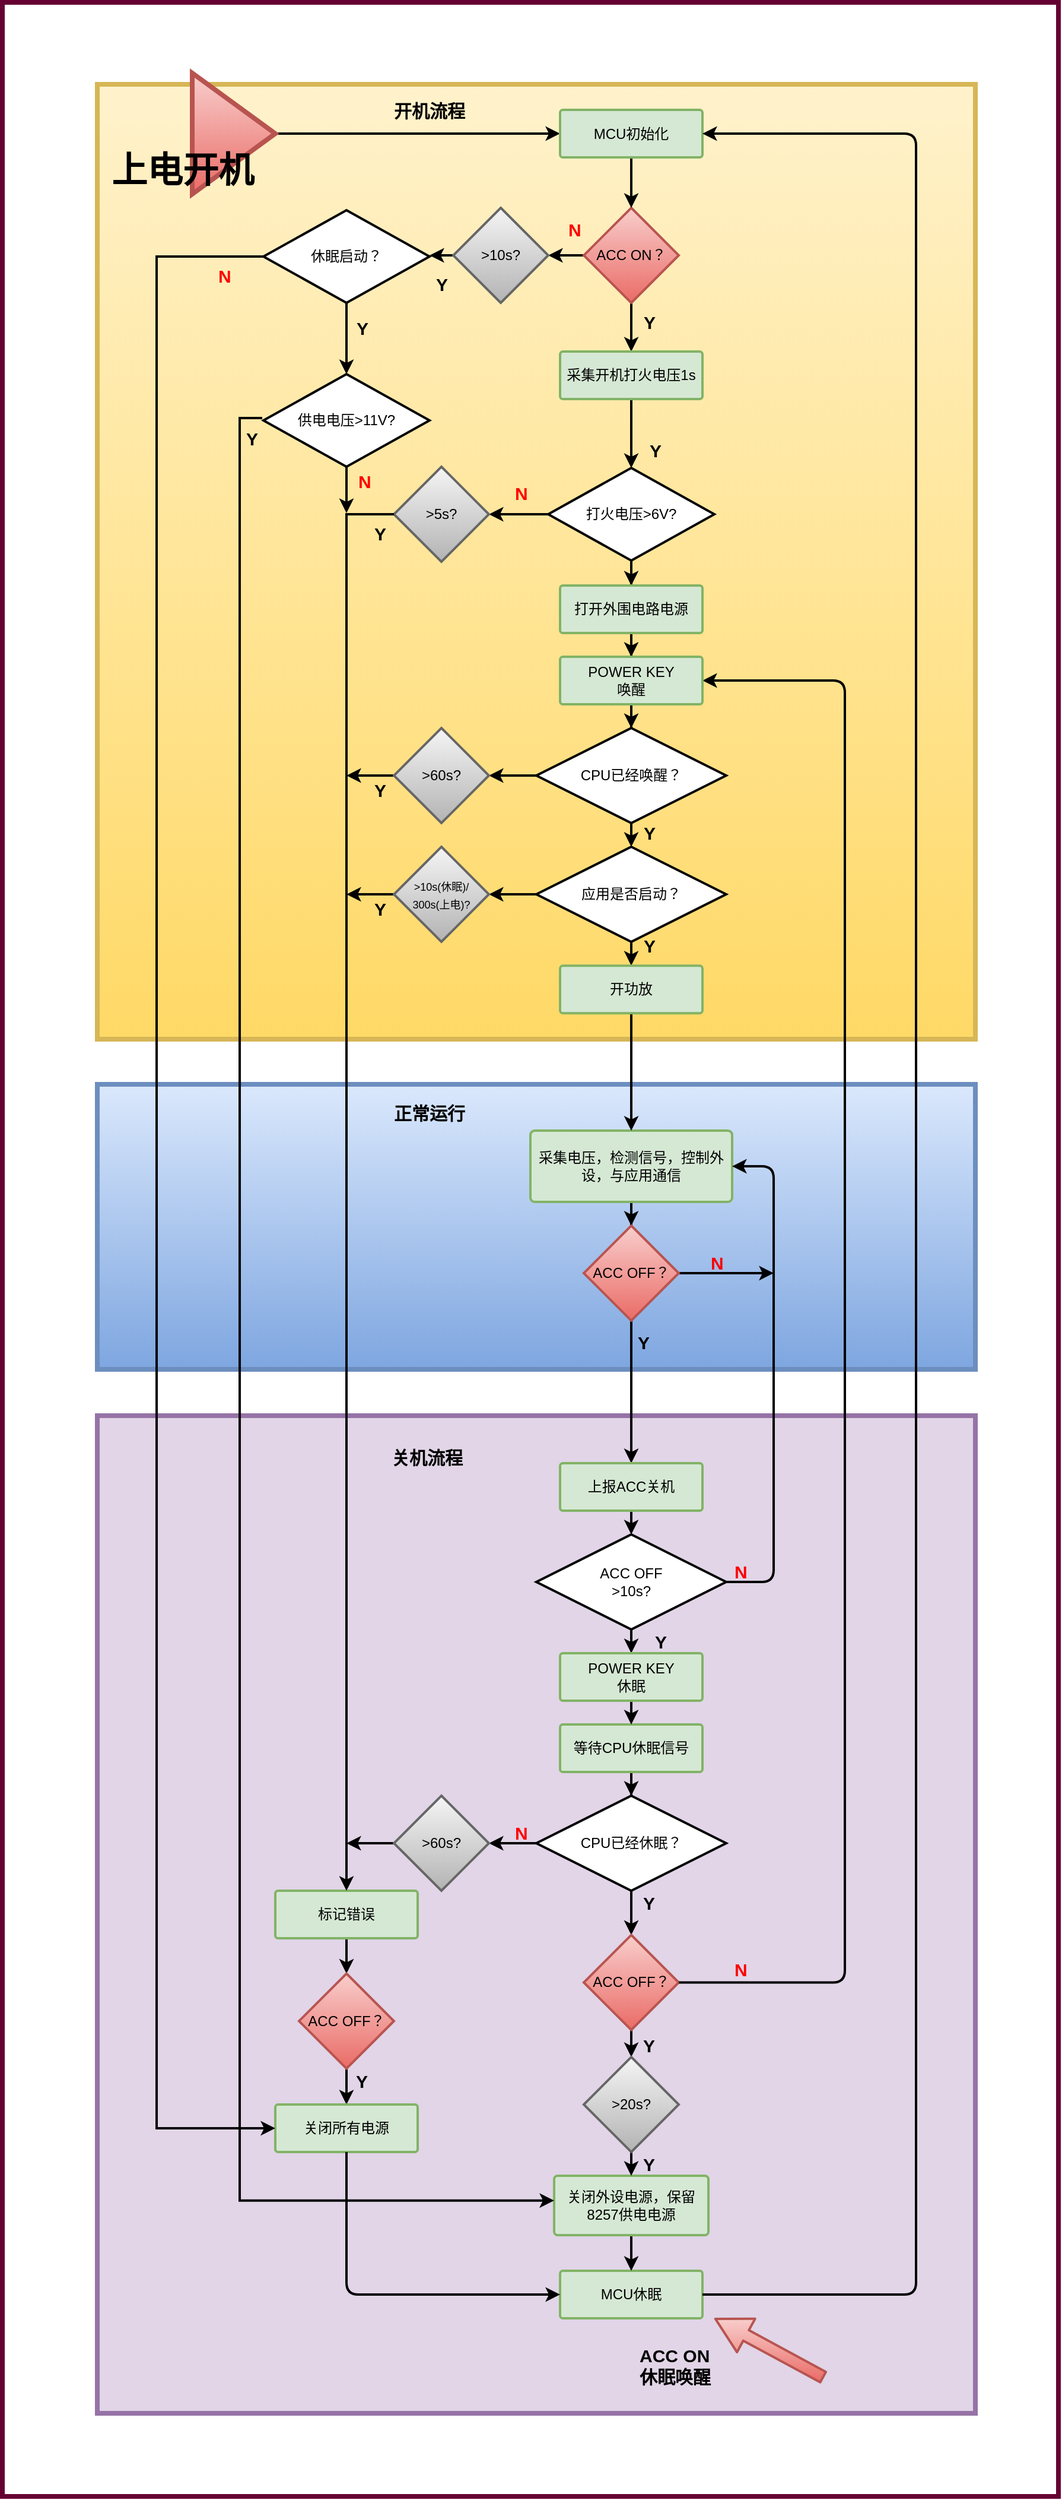<mxfile version="12.1.9" type="github" pages="1">
  <diagram id="5452c4d5-2808-4cfa-bf48-c7e95f99c216" name="第 1 页">
    <mxGraphModel dx="2370" dy="1243" grid="1" gridSize="10" guides="1" tooltips="1" connect="1" arrows="1" fold="1" page="1" pageScale="1" pageWidth="1654" pageHeight="2336" background="#ffffff" math="0" shadow="0">
      <root>
        <mxCell id="0"/>
        <mxCell id="1" parent="0"/>
        <mxCell id="168" value="" style="rounded=0;whiteSpace=wrap;html=1;labelBackgroundColor=none;strokeColor=#660033;strokeWidth=4;fillColor=none;gradientColor=none;fontFamily=Helvetica;fontSize=15;align=center;" parent="1" vertex="1">
          <mxGeometry x="360" y="170" width="890" height="2100" as="geometry"/>
        </mxCell>
        <mxCell id="124" value="" style="rounded=0;whiteSpace=wrap;html=1;labelBackgroundColor=none;strokeColor=#d6b656;strokeWidth=4;fillColor=#fff2cc;gradientColor=#ffd966;fontFamily=Helvetica;fontSize=15;align=center;" parent="1" vertex="1">
          <mxGeometry x="440" y="239" width="740" height="804" as="geometry"/>
        </mxCell>
        <mxCell id="126" value="" style="rounded=0;whiteSpace=wrap;html=1;labelBackgroundColor=none;strokeColor=#9673a6;strokeWidth=4;fillColor=#e1d5e7;fontFamily=Helvetica;fontSize=15;align=center;" parent="1" vertex="1">
          <mxGeometry x="440" y="1360" width="740" height="840" as="geometry"/>
        </mxCell>
        <mxCell id="125" value="" style="rounded=0;whiteSpace=wrap;html=1;labelBackgroundColor=none;strokeColor=#6c8ebf;strokeWidth=4;fillColor=#dae8fc;gradientColor=#7ea6e0;fontFamily=Helvetica;fontSize=15;align=center;" parent="1" vertex="1">
          <mxGeometry x="440" y="1081" width="740" height="240" as="geometry"/>
        </mxCell>
        <mxCell id="pvGRQGjDQXarwlFAsB4F-170" value="" style="edgeStyle=orthogonalEdgeStyle;rounded=0;orthogonalLoop=1;jettySize=auto;html=1;strokeWidth=2;" parent="1" source="2" edge="1">
          <mxGeometry relative="1" as="geometry">
            <mxPoint x="890" y="464" as="targetPoint"/>
          </mxGeometry>
        </mxCell>
        <mxCell id="pvGRQGjDQXarwlFAsB4F-186" value="" style="edgeStyle=orthogonalEdgeStyle;rounded=0;orthogonalLoop=1;jettySize=auto;html=1;strokeWidth=2;entryX=1;entryY=0.5;entryDx=0;entryDy=0;" parent="1" source="2" target="pvGRQGjDQXarwlFAsB4F-185" edge="1">
          <mxGeometry relative="1" as="geometry">
            <mxPoint x="770" y="396" as="targetPoint"/>
          </mxGeometry>
        </mxCell>
        <mxCell id="2" value="&lt;font style=&quot;vertical-align: inherit&quot;&gt;&lt;font style=&quot;vertical-align: inherit&quot;&gt;ACC ON？&lt;/font&gt;&lt;/font&gt;" style="rhombus;whiteSpace=wrap;html=1;strokeWidth=2;fillColor=#f8cecc;fontFamily=Helvetica;align=center;strokeColor=#b85450;gradientColor=#ea6b66;" parent="1" vertex="1">
          <mxGeometry x="850" y="343" width="80" height="80" as="geometry"/>
        </mxCell>
        <mxCell id="5M7W1DcDn0irqYReFAKf-177" value="" style="edgeStyle=orthogonalEdgeStyle;rounded=0;orthogonalLoop=1;jettySize=auto;html=1;strokeWidth=2;" parent="1" source="3" target="5M7W1DcDn0irqYReFAKf-175" edge="1">
          <mxGeometry relative="1" as="geometry"/>
        </mxCell>
        <mxCell id="3" value="&lt;font style=&quot;vertical-align: inherit&quot;&gt;&lt;font style=&quot;vertical-align: inherit&quot;&gt;&lt;font style=&quot;vertical-align: inherit&quot;&gt;&lt;font style=&quot;vertical-align: inherit&quot;&gt;&lt;font style=&quot;vertical-align: inherit&quot;&gt;&lt;font style=&quot;vertical-align: inherit&quot;&gt;&lt;font style=&quot;vertical-align: inherit&quot;&gt;&lt;font style=&quot;vertical-align: inherit&quot;&gt;打火电压&amp;gt;6V?&lt;/font&gt;&lt;/font&gt;&lt;/font&gt;&lt;/font&gt;&lt;/font&gt;&lt;/font&gt;&lt;/font&gt;&lt;/font&gt;" style="strokeWidth=2;html=1;shape=mxgraph.flowchart.decision;whiteSpace=wrap;fillColor=#ffffff;fontFamily=Helvetica;align=center;strokeColor=#000000;" parent="1" vertex="1">
          <mxGeometry x="820" y="562" width="140" height="78" as="geometry"/>
        </mxCell>
        <mxCell id="w2s6LgRouyM42ttrvnSr-178" value="" style="edgeStyle=orthogonalEdgeStyle;rounded=0;orthogonalLoop=1;jettySize=auto;html=1;strokeWidth=2;" parent="1" source="3" edge="1">
          <mxGeometry relative="1" as="geometry">
            <mxPoint x="890" y="661" as="targetPoint"/>
          </mxGeometry>
        </mxCell>
        <mxCell id="pvGRQGjDQXarwlFAsB4F-179" value="" style="edgeStyle=orthogonalEdgeStyle;rounded=0;orthogonalLoop=1;jettySize=auto;html=1;strokeWidth=2;" parent="1" source="4" target="pvGRQGjDQXarwlFAsB4F-171" edge="1">
          <mxGeometry relative="1" as="geometry">
            <mxPoint x="890" y="781" as="targetPoint"/>
          </mxGeometry>
        </mxCell>
        <mxCell id="4" value="&lt;font style=&quot;vertical-align: inherit&quot;&gt;&lt;font style=&quot;vertical-align: inherit&quot;&gt;打开外围电路电源&lt;/font&gt;&lt;/font&gt;" style="strokeWidth=2;html=1;shape=mxgraph.flowchart.process;whiteSpace=wrap;fillColor=#d5e8d4;fontFamily=Helvetica;align=center;strokeColor=#82b366;" parent="1" vertex="1">
          <mxGeometry x="830" y="661" width="120" height="40" as="geometry"/>
        </mxCell>
        <mxCell id="39" style="edgeStyle=orthogonalEdgeStyle;rounded=0;html=1;endSize=6;jettySize=auto;orthogonalLoop=1;strokeWidth=2;fontFamily=Helvetica;" parent="1" source="5" edge="1">
          <mxGeometry relative="1" as="geometry">
            <mxPoint x="890" y="881" as="targetPoint"/>
          </mxGeometry>
        </mxCell>
        <mxCell id="pvGRQGjDQXarwlFAsB4F-174" value="" style="edgeStyle=orthogonalEdgeStyle;rounded=0;orthogonalLoop=1;jettySize=auto;html=1;strokeWidth=2;" parent="1" source="5" edge="1">
          <mxGeometry relative="1" as="geometry">
            <mxPoint x="770" y="821" as="targetPoint"/>
          </mxGeometry>
        </mxCell>
        <mxCell id="5" value="CPU已经唤醒？" style="strokeWidth=2;html=1;shape=mxgraph.flowchart.decision;whiteSpace=wrap;fillColor=#ffffff;fontFamily=Helvetica;align=center;strokeColor=#000000;" parent="1" vertex="1">
          <mxGeometry x="810" y="781" width="160" height="80" as="geometry"/>
        </mxCell>
        <mxCell id="21" value="Y" style="text;html=1;resizable=0;points=[];autosize=1;align=center;verticalAlign=middle;spacingTop=-4;fontFamily=Helvetica;labelPosition=center;verticalLabelPosition=middle;strokeWidth=2;fontSize=15;fontStyle=1" parent="1" vertex="1">
          <mxGeometry x="895" y="436" width="20" height="10" as="geometry"/>
        </mxCell>
        <mxCell id="25" value="&lt;span style=&quot;font-size: 15px&quot;&gt;&lt;font color=&quot;#ff0000&quot;&gt;N&lt;/font&gt;&lt;/span&gt;" style="text;html=1;resizable=0;points=[];autosize=1;align=left;verticalAlign=top;spacingTop=-4;fontFamily=Helvetica;strokeWidth=2;fontSize=15;fontStyle=1" parent="1" vertex="1">
          <mxGeometry x="835" y="350" width="30" height="20" as="geometry"/>
        </mxCell>
        <mxCell id="41" style="edgeStyle=orthogonalEdgeStyle;rounded=0;html=1;endSize=6;jettySize=auto;orthogonalLoop=1;strokeWidth=2;fontFamily=Helvetica;" parent="1" source="27" target="40" edge="1">
          <mxGeometry relative="1" as="geometry"/>
        </mxCell>
        <mxCell id="27" value="&lt;font style=&quot;vertical-align: inherit&quot;&gt;&lt;font style=&quot;vertical-align: inherit&quot;&gt;&lt;font style=&quot;vertical-align: inherit&quot;&gt;&lt;font style=&quot;vertical-align: inherit&quot;&gt;采集电压，检测信号，控制外设，与应用通信&lt;/font&gt;&lt;/font&gt;&lt;/font&gt;&lt;/font&gt;&lt;br&gt;" style="strokeWidth=2;html=1;shape=mxgraph.flowchart.process;whiteSpace=wrap;fillColor=#d5e8d4;fontFamily=Helvetica;align=center;strokeColor=#82b366;" parent="1" vertex="1">
          <mxGeometry x="805" y="1120" width="170" height="60" as="geometry"/>
        </mxCell>
        <mxCell id="95" style="edgeStyle=orthogonalEdgeStyle;rounded=0;html=1;entryX=0.5;entryY=0;entryPerimeter=0;endSize=6;jettySize=auto;orthogonalLoop=1;strokeWidth=2;fontFamily=Helvetica;fontSize=15;" parent="1" source="40" target="71" edge="1">
          <mxGeometry relative="1" as="geometry">
            <mxPoint x="889.833" y="1469.667" as="targetPoint"/>
          </mxGeometry>
        </mxCell>
        <mxCell id="w2s6LgRouyM42ttrvnSr-221" value="" style="edgeStyle=orthogonalEdgeStyle;rounded=0;orthogonalLoop=1;jettySize=auto;html=1;strokeWidth=2;" parent="1" source="40" edge="1">
          <mxGeometry relative="1" as="geometry">
            <mxPoint x="1010" y="1240" as="targetPoint"/>
            <Array as="points">
              <mxPoint x="1010" y="1240"/>
            </Array>
          </mxGeometry>
        </mxCell>
        <mxCell id="40" value="&lt;font style=&quot;vertical-align: inherit&quot;&gt;&lt;font style=&quot;vertical-align: inherit&quot;&gt;&lt;font style=&quot;vertical-align: inherit&quot;&gt;&lt;font style=&quot;vertical-align: inherit&quot;&gt;ACC OFF？&lt;/font&gt;&lt;/font&gt;&lt;/font&gt;&lt;/font&gt;" style="rhombus;whiteSpace=wrap;html=1;strokeWidth=2;fillColor=#f8cecc;fontFamily=Helvetica;align=center;strokeColor=#b85450;gradientColor=#ea6b66;" parent="1" vertex="1">
          <mxGeometry x="850" y="1200" width="80" height="80" as="geometry"/>
        </mxCell>
        <mxCell id="161" style="edgeStyle=orthogonalEdgeStyle;rounded=1;html=1;entryX=0.5;entryY=0;endSize=6;jettySize=auto;orthogonalLoop=1;strokeWidth=2;fontFamily=Helvetica;fontSize=15;exitX=0.5;exitY=1;exitDx=0;exitDy=0;exitPerimeter=0;entryDx=0;entryDy=0;entryPerimeter=0;" parent="1" source="qI7u0SJzhfAtIiUKy6f_-194" target="158" edge="1">
          <mxGeometry relative="1" as="geometry">
            <mxPoint x="889.759" y="1559.759" as="sourcePoint"/>
            <mxPoint x="889.944" y="1580.056" as="targetPoint"/>
          </mxGeometry>
        </mxCell>
        <mxCell id="160" style="edgeStyle=orthogonalEdgeStyle;rounded=1;html=1;entryX=0.5;entryY=0;endSize=6;jettySize=auto;orthogonalLoop=1;strokeWidth=2;fontFamily=Helvetica;fontSize=15;entryDx=0;entryDy=0;entryPerimeter=0;" parent="1" source="71" target="qI7u0SJzhfAtIiUKy6f_-194" edge="1">
          <mxGeometry relative="1" as="geometry">
            <mxPoint x="889.759" y="1479.931" as="targetPoint"/>
          </mxGeometry>
        </mxCell>
        <mxCell id="71" value="上报ACC关机" style="strokeWidth=2;html=1;shape=mxgraph.flowchart.process;whiteSpace=wrap;fillColor=#d5e8d4;fontFamily=Helvetica;align=center;strokeColor=#82b366;" parent="1" vertex="1">
          <mxGeometry x="830" y="1400" width="120" height="40" as="geometry"/>
        </mxCell>
        <mxCell id="77" value="MCU休眠" style="strokeWidth=2;html=1;shape=mxgraph.flowchart.process;whiteSpace=wrap;fillColor=#d5e8d4;fontFamily=Helvetica;align=center;strokeColor=#82b366;" parent="1" vertex="1">
          <mxGeometry x="830" y="2080" width="120" height="40" as="geometry"/>
        </mxCell>
        <mxCell id="w2s6LgRouyM42ttrvnSr-183" value="" style="edgeStyle=orthogonalEdgeStyle;rounded=0;orthogonalLoop=1;jettySize=auto;html=1;strokeWidth=2;" parent="1" source="84" target="w2s6LgRouyM42ttrvnSr-182" edge="1">
          <mxGeometry relative="1" as="geometry"/>
        </mxCell>
        <mxCell id="84" value="&lt;font style=&quot;vertical-align: inherit&quot;&gt;&lt;font style=&quot;vertical-align: inherit&quot;&gt;&lt;font style=&quot;vertical-align: inherit&quot;&gt;&lt;font style=&quot;vertical-align: inherit&quot;&gt;等待CPU休眠信号&lt;/font&gt;&lt;/font&gt;&lt;/font&gt;&lt;/font&gt;" style="strokeWidth=2;html=1;shape=mxgraph.flowchart.process;whiteSpace=wrap;fillColor=#d5e8d4;fontFamily=Helvetica;align=center;strokeColor=#82b366;" parent="1" vertex="1">
          <mxGeometry x="830" y="1620" width="120" height="40" as="geometry"/>
        </mxCell>
        <mxCell id="w2s6LgRouyM42ttrvnSr-211" value="" style="edgeStyle=orthogonalEdgeStyle;rounded=0;orthogonalLoop=1;jettySize=auto;html=1;strokeWidth=2;entryX=0.5;entryY=0;entryDx=0;entryDy=0;entryPerimeter=0;" parent="1" source="85" target="77" edge="1">
          <mxGeometry relative="1" as="geometry">
            <mxPoint x="890" y="2252.5" as="targetPoint"/>
          </mxGeometry>
        </mxCell>
        <mxCell id="85" value="关闭外设电源，保留8257供电电源" style="strokeWidth=2;html=1;shape=mxgraph.flowchart.process;whiteSpace=wrap;fillColor=#d5e8d4;fontFamily=Helvetica;align=center;strokeColor=#82b366;" parent="1" vertex="1">
          <mxGeometry x="825" y="2000" width="130" height="50" as="geometry"/>
        </mxCell>
        <mxCell id="121" value="Y" style="text;html=1;resizable=0;points=[];autosize=1;align=center;verticalAlign=middle;spacingTop=-4;fontFamily=Helvetica;labelPosition=center;verticalLabelPosition=middle;strokeWidth=2;fontSize=15;fontStyle=1" parent="1" vertex="1">
          <mxGeometry x="900" y="544" width="20" height="10" as="geometry"/>
        </mxCell>
        <mxCell id="127" value="" style="shape=flexArrow;endArrow=classic;html=1;fillColor=#f8cecc;strokeWidth=2;fontFamily=Helvetica;fontSize=15;strokeColor=#b85450;gradientColor=#ea6b66;width=9;endSize=9.13;" parent="1" edge="1">
          <mxGeometry width="50" height="50" relative="1" as="geometry">
            <mxPoint x="1052.5" y="2170" as="sourcePoint"/>
            <mxPoint x="960" y="2120" as="targetPoint"/>
          </mxGeometry>
        </mxCell>
        <mxCell id="128" value="&lt;b&gt;&lt;font style=&quot;vertical-align: inherit&quot;&gt;&lt;font style=&quot;vertical-align: inherit&quot;&gt;ACC ON&lt;br&gt;休眠唤醒&lt;br&gt;&lt;/font&gt;&lt;/font&gt;&lt;/b&gt;" style="text;html=1;resizable=0;points=[];autosize=1;align=left;verticalAlign=top;spacingTop=-4;fontSize=15;fontFamily=Helvetica;" parent="1" vertex="1">
          <mxGeometry x="895" y="2140" width="80" height="40" as="geometry"/>
        </mxCell>
        <mxCell id="132" style="edgeStyle=orthogonalEdgeStyle;rounded=0;html=1;endSize=6;jettySize=auto;orthogonalLoop=1;strokeWidth=2;fontFamily=Helvetica;fontSize=15;entryX=0;entryY=0.5;entryPerimeter=0;" parent="1" source="129" target="133" edge="1">
          <mxGeometry relative="1" as="geometry">
            <mxPoint x="685" y="310.5" as="targetPoint"/>
          </mxGeometry>
        </mxCell>
        <mxCell id="129" value="" style="triangle;whiteSpace=wrap;html=1;labelBackgroundColor=none;strokeColor=#b85450;strokeWidth=4;fillColor=#f8cecc;gradientColor=#ea6b66;fontFamily=Helvetica;fontSize=15;align=center;" parent="1" vertex="1">
          <mxGeometry x="520" y="229.5" width="70" height="102" as="geometry"/>
        </mxCell>
        <mxCell id="130" value="&lt;b&gt;&lt;font style=&quot;font-size: 30px&quot;&gt;上电开机&lt;/font&gt;&lt;/b&gt;" style="text;html=1;resizable=0;points=[];autosize=1;align=left;verticalAlign=top;spacingTop=-4;fontSize=15;fontFamily=Helvetica;" parent="1" vertex="1">
          <mxGeometry x="450" y="290.5" width="140" height="20" as="geometry"/>
        </mxCell>
        <mxCell id="135" style="edgeStyle=orthogonalEdgeStyle;rounded=0;html=1;endSize=6;jettySize=auto;orthogonalLoop=1;strokeWidth=2;fontFamily=Helvetica;fontSize=15;entryX=0.5;entryY=0;entryDx=0;entryDy=0;" parent="1" source="133" target="2" edge="1">
          <mxGeometry relative="1" as="geometry">
            <mxPoint x="890" y="320" as="targetPoint"/>
          </mxGeometry>
        </mxCell>
        <mxCell id="133" value="MCU初始化" style="strokeWidth=2;html=1;shape=mxgraph.flowchart.process;whiteSpace=wrap;fillColor=#d5e8d4;fontFamily=Helvetica;align=center;strokeColor=#82b366;" parent="1" vertex="1">
          <mxGeometry x="830" y="260.5" width="120" height="40" as="geometry"/>
        </mxCell>
        <mxCell id="137" value="&lt;b&gt;开机流程&lt;/b&gt;" style="text;html=1;strokeColor=none;fillColor=none;align=center;verticalAlign=middle;whiteSpace=wrap;rounded=0;labelBackgroundColor=none;fontFamily=Helvetica;fontSize=15;" parent="1" vertex="1">
          <mxGeometry x="675" y="245.5" width="90" height="30" as="geometry"/>
        </mxCell>
        <mxCell id="150" value="Y" style="text;html=1;resizable=0;points=[];autosize=1;align=center;verticalAlign=middle;spacingTop=-4;fontFamily=Helvetica;labelPosition=center;verticalLabelPosition=middle;strokeWidth=2;fontSize=15;fontStyle=1" parent="1" vertex="1">
          <mxGeometry x="895" y="961" width="20" height="10" as="geometry"/>
        </mxCell>
        <mxCell id="152" value="&lt;b&gt;正常运行&lt;/b&gt;" style="text;html=1;strokeColor=none;fillColor=none;align=center;verticalAlign=middle;whiteSpace=wrap;rounded=0;labelBackgroundColor=none;fontFamily=Helvetica;fontSize=15;" parent="1" vertex="1">
          <mxGeometry x="675" y="1090" width="90" height="30" as="geometry"/>
        </mxCell>
        <mxCell id="153" value="&lt;b&gt;关机流程&lt;/b&gt;" style="text;html=1;strokeColor=none;fillColor=none;align=center;verticalAlign=middle;whiteSpace=wrap;rounded=0;labelBackgroundColor=none;fontFamily=Helvetica;fontSize=15;" parent="1" vertex="1">
          <mxGeometry x="672.5" y="1380" width="90" height="30" as="geometry"/>
        </mxCell>
        <mxCell id="pvGRQGjDQXarwlFAsB4F-184" value="" style="edgeStyle=orthogonalEdgeStyle;rounded=0;orthogonalLoop=1;jettySize=auto;html=1;strokeWidth=2;" parent="1" source="158" edge="1">
          <mxGeometry relative="1" as="geometry">
            <mxPoint x="890" y="1620" as="targetPoint"/>
          </mxGeometry>
        </mxCell>
        <mxCell id="158" value="&lt;span&gt;&lt;font style=&quot;vertical-align: inherit&quot;&gt;&lt;font style=&quot;vertical-align: inherit&quot;&gt;POWER KEY&lt;br&gt;休眠&lt;br&gt;&lt;/font&gt;&lt;/font&gt;&lt;/span&gt;" style="strokeWidth=2;html=1;shape=mxgraph.flowchart.process;whiteSpace=wrap;fillColor=#d5e8d4;fontFamily=Helvetica;align=center;strokeColor=#82b366;" parent="1" vertex="1">
          <mxGeometry x="830" y="1560" width="120" height="40" as="geometry"/>
        </mxCell>
        <mxCell id="164" value="&lt;font color=&quot;#ff0000&quot;&gt;N&lt;/font&gt;" style="text;html=1;resizable=0;points=[];autosize=1;align=left;verticalAlign=top;spacingTop=-4;fontFamily=Helvetica;fontSize=15;fontStyle=1" parent="1" vertex="1">
          <mxGeometry x="975" y="1480" width="30" height="20" as="geometry"/>
        </mxCell>
        <mxCell id="qI7u0SJzhfAtIiUKy6f_-200" style="edgeStyle=orthogonalEdgeStyle;rounded=0;html=1;jettySize=auto;orthogonalLoop=1;strokeWidth=2;" parent="1" source="qI7u0SJzhfAtIiUKy6f_-174" edge="1">
          <mxGeometry relative="1" as="geometry">
            <mxPoint x="890" y="981" as="targetPoint"/>
          </mxGeometry>
        </mxCell>
        <mxCell id="pvGRQGjDQXarwlFAsB4F-175" value="" style="edgeStyle=orthogonalEdgeStyle;rounded=0;orthogonalLoop=1;jettySize=auto;html=1;strokeWidth=2;" parent="1" source="qI7u0SJzhfAtIiUKy6f_-174" edge="1">
          <mxGeometry relative="1" as="geometry">
            <mxPoint x="770" y="921" as="targetPoint"/>
          </mxGeometry>
        </mxCell>
        <mxCell id="qI7u0SJzhfAtIiUKy6f_-174" value="应用是否启动？" style="strokeWidth=2;html=1;shape=mxgraph.flowchart.decision;whiteSpace=wrap;fillColor=#ffffff;fontFamily=Helvetica;align=center;strokeColor=#000000;" parent="1" vertex="1">
          <mxGeometry x="810" y="881" width="160" height="80" as="geometry"/>
        </mxCell>
        <mxCell id="qI7u0SJzhfAtIiUKy6f_-192" value="" style="edgeStyle=orthogonalEdgeStyle;rounded=0;html=1;jettySize=auto;orthogonalLoop=1;strokeWidth=2;entryX=0.5;entryY=0;entryPerimeter=0;" parent="1" source="qI7u0SJzhfAtIiUKy6f_-178" target="27" edge="1">
          <mxGeometry relative="1" as="geometry">
            <mxPoint x="890" y="1180.143" as="targetPoint"/>
          </mxGeometry>
        </mxCell>
        <mxCell id="qI7u0SJzhfAtIiUKy6f_-178" value="开功放" style="strokeWidth=2;html=1;shape=mxgraph.flowchart.process;whiteSpace=wrap;fillColor=#d5e8d4;fontFamily=Helvetica;align=center;strokeColor=#82b366;" parent="1" vertex="1">
          <mxGeometry x="830" y="981.143" width="120" height="40" as="geometry"/>
        </mxCell>
        <mxCell id="qI7u0SJzhfAtIiUKy6f_-194" value="ACC OFF&lt;br&gt;&amp;gt;10s?&lt;br&gt;" style="strokeWidth=2;html=1;shape=mxgraph.flowchart.decision;whiteSpace=wrap;fillColor=#ffffff;fontFamily=Helvetica;align=center;strokeColor=#000000;" parent="1" vertex="1">
          <mxGeometry x="810" y="1460" width="160" height="80" as="geometry"/>
        </mxCell>
        <mxCell id="qI7u0SJzhfAtIiUKy6f_-197" value="" style="edgeStyle=elbowEdgeStyle;elbow=horizontal;endArrow=classic;html=1;strokeWidth=2;entryX=1;entryY=0.5;entryDx=0;entryDy=0;exitX=1;exitY=0.5;exitDx=0;exitDy=0;exitPerimeter=0;entryPerimeter=0;" parent="1" source="qI7u0SJzhfAtIiUKy6f_-194" target="27" edge="1">
          <mxGeometry width="50" height="50" relative="1" as="geometry">
            <mxPoint x="970" y="1480" as="sourcePoint"/>
            <mxPoint x="930" y="1270" as="targetPoint"/>
            <Array as="points">
              <mxPoint x="1010" y="1440"/>
            </Array>
          </mxGeometry>
        </mxCell>
        <mxCell id="w2s6LgRouyM42ttrvnSr-181" value="Y" style="text;html=1;resizable=0;points=[];autosize=1;align=center;verticalAlign=middle;spacingTop=-4;fontFamily=Helvetica;labelPosition=center;verticalLabelPosition=middle;strokeWidth=2;fontSize=15;fontStyle=1" parent="1" vertex="1">
          <mxGeometry x="895" y="866" width="20" height="10" as="geometry"/>
        </mxCell>
        <mxCell id="w2s6LgRouyM42ttrvnSr-191" value="" style="edgeStyle=orthogonalEdgeStyle;rounded=0;orthogonalLoop=1;jettySize=auto;html=1;strokeWidth=2;" parent="1" source="w2s6LgRouyM42ttrvnSr-182" edge="1">
          <mxGeometry relative="1" as="geometry">
            <mxPoint x="770" y="1720" as="targetPoint"/>
          </mxGeometry>
        </mxCell>
        <mxCell id="pvGRQGjDQXarwlFAsB4F-189" value="" style="edgeStyle=orthogonalEdgeStyle;rounded=0;orthogonalLoop=1;jettySize=auto;html=1;strokeWidth=2;" parent="1" source="w2s6LgRouyM42ttrvnSr-182" target="w2s6LgRouyM42ttrvnSr-202" edge="1">
          <mxGeometry relative="1" as="geometry"/>
        </mxCell>
        <mxCell id="w2s6LgRouyM42ttrvnSr-182" value="&lt;font style=&quot;vertical-align: inherit&quot;&gt;&lt;font style=&quot;vertical-align: inherit&quot;&gt;CPU已经休眠？&lt;/font&gt;&lt;/font&gt;&lt;br&gt;" style="strokeWidth=2;html=1;shape=mxgraph.flowchart.decision;whiteSpace=wrap;fillColor=#ffffff;fontFamily=Helvetica;align=center;strokeColor=#000000;" parent="1" vertex="1">
          <mxGeometry x="810" y="1680" width="160" height="80" as="geometry"/>
        </mxCell>
        <mxCell id="w2s6LgRouyM42ttrvnSr-187" value="Y" style="text;html=1;strokeColor=none;fillColor=none;align=center;verticalAlign=middle;whiteSpace=wrap;rounded=0;labelBackgroundColor=none;fontFamily=Helvetica;fontSize=15;fontStyle=1" parent="1" vertex="1">
          <mxGeometry x="885" y="1760" width="40" height="20" as="geometry"/>
        </mxCell>
        <mxCell id="w2s6LgRouyM42ttrvnSr-194" value="" style="edgeStyle=orthogonalEdgeStyle;rounded=0;orthogonalLoop=1;jettySize=auto;html=1;strokeWidth=2;entryX=0.5;entryY=0;entryDx=0;entryDy=0;" parent="1" source="w2s6LgRouyM42ttrvnSr-189" target="w2s6LgRouyM42ttrvnSr-190" edge="1">
          <mxGeometry relative="1" as="geometry">
            <mxPoint x="772.5" y="2022.5" as="targetPoint"/>
          </mxGeometry>
        </mxCell>
        <mxCell id="w2s6LgRouyM42ttrvnSr-189" value="&lt;font style=&quot;vertical-align: inherit&quot;&gt;&lt;font style=&quot;vertical-align: inherit&quot;&gt;标记错误&lt;/font&gt;&lt;/font&gt;" style="strokeWidth=2;html=1;shape=mxgraph.flowchart.process;whiteSpace=wrap;fillColor=#d5e8d4;fontFamily=Helvetica;align=center;strokeColor=#82b366;" parent="1" vertex="1">
          <mxGeometry x="590" y="1760" width="120" height="40" as="geometry"/>
        </mxCell>
        <mxCell id="5M7W1DcDn0irqYReFAKf-220" value="" style="edgeStyle=orthogonalEdgeStyle;rounded=0;orthogonalLoop=1;jettySize=auto;html=1;strokeWidth=2;entryX=0.5;entryY=0;entryDx=0;entryDy=0;entryPerimeter=0;" parent="1" source="w2s6LgRouyM42ttrvnSr-190" target="pvGRQGjDQXarwlFAsB4F-191" edge="1">
          <mxGeometry relative="1" as="geometry">
            <mxPoint x="715.5" y="2010" as="targetPoint"/>
            <Array as="points"/>
          </mxGeometry>
        </mxCell>
        <mxCell id="w2s6LgRouyM42ttrvnSr-190" value="&lt;font style=&quot;vertical-align: inherit&quot;&gt;&lt;font style=&quot;vertical-align: inherit&quot;&gt;ACC OFF？&lt;/font&gt;&lt;/font&gt;" style="rhombus;whiteSpace=wrap;html=1;strokeWidth=2;fillColor=#f8cecc;fontFamily=Helvetica;align=center;strokeColor=#b85450;gradientColor=#ea6b66;" parent="1" vertex="1">
          <mxGeometry x="610" y="1829.759" width="80" height="80" as="geometry"/>
        </mxCell>
        <mxCell id="w2s6LgRouyM42ttrvnSr-196" value="&lt;font color=&quot;#ff0000&quot;&gt;N&lt;/font&gt;" style="text;html=1;resizable=0;points=[];autosize=1;align=left;verticalAlign=top;spacingTop=-4;fontFamily=Helvetica;fontSize=15;fontStyle=1" parent="1" vertex="1">
          <mxGeometry x="790" y="1700" width="30" height="20" as="geometry"/>
        </mxCell>
        <mxCell id="5M7W1DcDn0irqYReFAKf-207" value="" style="edgeStyle=orthogonalEdgeStyle;rounded=0;orthogonalLoop=1;jettySize=auto;html=1;strokeWidth=2;entryX=0.5;entryY=0;entryDx=0;entryDy=0;" parent="1" source="w2s6LgRouyM42ttrvnSr-202" target="5M7W1DcDn0irqYReFAKf-238" edge="1">
          <mxGeometry relative="1" as="geometry">
            <mxPoint x="890" y="1910" as="targetPoint"/>
          </mxGeometry>
        </mxCell>
        <mxCell id="w2s6LgRouyM42ttrvnSr-202" value="&lt;font style=&quot;vertical-align: inherit&quot;&gt;&lt;font style=&quot;vertical-align: inherit&quot;&gt;ACC OFF？&lt;/font&gt;&lt;/font&gt;" style="rhombus;whiteSpace=wrap;html=1;strokeWidth=2;fillColor=#f8cecc;fontFamily=Helvetica;align=center;strokeColor=#b85450;gradientColor=#ea6b66;" parent="1" vertex="1">
          <mxGeometry x="850" y="1797.259" width="80" height="80" as="geometry"/>
        </mxCell>
        <mxCell id="w2s6LgRouyM42ttrvnSr-206" value="Y" style="text;html=1;strokeColor=none;fillColor=none;align=center;verticalAlign=middle;whiteSpace=wrap;rounded=0;labelBackgroundColor=none;fontFamily=Helvetica;fontSize=15;fontStyle=1" parent="1" vertex="1">
          <mxGeometry x="895" y="1540" width="40" height="20" as="geometry"/>
        </mxCell>
        <mxCell id="w2s6LgRouyM42ttrvnSr-214" value="" style="edgeStyle=elbowEdgeStyle;elbow=horizontal;endArrow=classic;html=1;strokeWidth=2;exitX=1;exitY=0.5;exitDx=0;exitDy=0;entryX=1;entryY=0.5;entryDx=0;entryDy=0;entryPerimeter=0;" parent="1" source="w2s6LgRouyM42ttrvnSr-202" target="pvGRQGjDQXarwlFAsB4F-171" edge="1">
          <mxGeometry width="50" height="50" relative="1" as="geometry">
            <mxPoint x="1015.19" y="1859.931" as="sourcePoint"/>
            <mxPoint x="953" y="660" as="targetPoint"/>
            <Array as="points">
              <mxPoint x="1070" y="699"/>
              <mxPoint x="1070" y="1210"/>
              <mxPoint x="1060" y="1210"/>
              <mxPoint x="1050" y="1030"/>
              <mxPoint x="1060" y="1030"/>
              <mxPoint x="1050" y="1310"/>
              <mxPoint x="1055.5" y="1790"/>
            </Array>
          </mxGeometry>
        </mxCell>
        <mxCell id="w2s6LgRouyM42ttrvnSr-217" value="Y" style="text;html=1;strokeColor=none;fillColor=none;align=center;verticalAlign=middle;whiteSpace=wrap;rounded=0;labelBackgroundColor=none;fontFamily=Helvetica;fontSize=15;fontStyle=1" parent="1" vertex="1">
          <mxGeometry x="885" y="1880" width="40" height="20" as="geometry"/>
        </mxCell>
        <mxCell id="5M7W1DcDn0irqYReFAKf-244" value="Y" style="text;html=1;strokeColor=none;fillColor=none;align=center;verticalAlign=middle;whiteSpace=wrap;rounded=0;labelBackgroundColor=none;fontFamily=Helvetica;fontSize=15;fontStyle=1" parent="1" vertex="1">
          <mxGeometry x="885" y="1980" width="40" height="20" as="geometry"/>
        </mxCell>
        <mxCell id="w2s6LgRouyM42ttrvnSr-218" value="&lt;font color=&quot;#ff0000&quot;&gt;N&lt;/font&gt;" style="text;html=1;resizable=0;points=[];autosize=1;align=left;verticalAlign=top;spacingTop=-4;fontFamily=Helvetica;fontSize=15;fontStyle=1" parent="1" vertex="1">
          <mxGeometry x="975" y="1815" width="30" height="20" as="geometry"/>
        </mxCell>
        <mxCell id="w2s6LgRouyM42ttrvnSr-219" value="Y" style="text;html=1;strokeColor=none;fillColor=none;align=center;verticalAlign=middle;whiteSpace=wrap;rounded=0;labelBackgroundColor=none;fontFamily=Helvetica;fontSize=15;fontStyle=1" parent="1" vertex="1">
          <mxGeometry x="642.5" y="1910" width="40" height="20" as="geometry"/>
        </mxCell>
        <mxCell id="w2s6LgRouyM42ttrvnSr-220" value="Y" style="text;html=1;resizable=0;points=[];autosize=1;align=center;verticalAlign=middle;spacingTop=-4;fontFamily=Helvetica;labelPosition=center;verticalLabelPosition=middle;strokeWidth=2;fontSize=15;fontStyle=1" parent="1" vertex="1">
          <mxGeometry x="890" y="1295" width="20" height="10" as="geometry"/>
        </mxCell>
        <mxCell id="w2s6LgRouyM42ttrvnSr-222" value="&lt;font color=&quot;#ff0000&quot;&gt;N&lt;/font&gt;" style="text;html=1;resizable=0;points=[];autosize=1;align=left;verticalAlign=top;spacingTop=-4;fontFamily=Helvetica;fontSize=15;fontStyle=1" parent="1" vertex="1">
          <mxGeometry x="955" y="1220" width="30" height="20" as="geometry"/>
        </mxCell>
        <mxCell id="pvGRQGjDQXarwlFAsB4F-178" value="" style="edgeStyle=orthogonalEdgeStyle;rounded=0;orthogonalLoop=1;jettySize=auto;html=1;strokeWidth=2;" parent="1" source="pvGRQGjDQXarwlFAsB4F-171" target="5" edge="1">
          <mxGeometry relative="1" as="geometry"/>
        </mxCell>
        <mxCell id="pvGRQGjDQXarwlFAsB4F-171" value="POWER KEY&lt;br&gt;唤醒" style="strokeWidth=2;html=1;shape=mxgraph.flowchart.process;whiteSpace=wrap;fillColor=#d5e8d4;fontFamily=Helvetica;align=center;strokeColor=#82b366;" parent="1" vertex="1">
          <mxGeometry x="830" y="721" width="120" height="40" as="geometry"/>
        </mxCell>
        <mxCell id="5M7W1DcDn0irqYReFAKf-222" value="" style="edgeStyle=orthogonalEdgeStyle;rounded=0;orthogonalLoop=1;jettySize=auto;html=1;strokeWidth=2;" parent="1" source="pvGRQGjDQXarwlFAsB4F-185" target="5M7W1DcDn0irqYReFAKf-179" edge="1">
          <mxGeometry relative="1" as="geometry">
            <Array as="points">
              <mxPoint x="720" y="384"/>
              <mxPoint x="720" y="384"/>
            </Array>
          </mxGeometry>
        </mxCell>
        <mxCell id="pvGRQGjDQXarwlFAsB4F-185" value="&amp;gt;10s?" style="rhombus;whiteSpace=wrap;html=1;strokeWidth=2;fillColor=#f5f5f5;fontFamily=Helvetica;align=center;strokeColor=#666666;gradientColor=#b3b3b3;" parent="1" vertex="1">
          <mxGeometry x="740" y="343" width="80" height="80" as="geometry"/>
        </mxCell>
        <mxCell id="pvGRQGjDQXarwlFAsB4F-191" value="关闭所有电源&lt;br&gt;" style="strokeWidth=2;html=1;shape=mxgraph.flowchart.process;whiteSpace=wrap;fillColor=#d5e8d4;fontFamily=Helvetica;align=center;strokeColor=#82b366;" parent="1" vertex="1">
          <mxGeometry x="590" y="1940" width="120" height="40" as="geometry"/>
        </mxCell>
        <mxCell id="pvGRQGjDQXarwlFAsB4F-181" value="" style="edgeStyle=segmentEdgeStyle;endArrow=classic;html=1;strokeWidth=2;entryX=0;entryY=0.5;entryDx=0;entryDy=0;entryPerimeter=0;exitX=0.5;exitY=1;exitDx=0;exitDy=0;exitPerimeter=0;" parent="1" source="pvGRQGjDQXarwlFAsB4F-191" target="77" edge="1">
          <mxGeometry width="50" height="50" relative="1" as="geometry">
            <mxPoint x="655" y="1990.5" as="sourcePoint"/>
            <mxPoint x="810" y="2020.5" as="targetPoint"/>
            <Array as="points">
              <mxPoint x="650" y="2100"/>
            </Array>
          </mxGeometry>
        </mxCell>
        <mxCell id="5M7W1DcDn0irqYReFAKf-169" value="" style="edgeStyle=orthogonalEdgeStyle;rounded=0;orthogonalLoop=1;jettySize=auto;html=1;strokeWidth=2;" parent="1" source="5M7W1DcDn0irqYReFAKf-168" target="3" edge="1">
          <mxGeometry relative="1" as="geometry"/>
        </mxCell>
        <mxCell id="5M7W1DcDn0irqYReFAKf-168" value="&lt;font style=&quot;vertical-align: inherit&quot;&gt;&lt;font style=&quot;vertical-align: inherit&quot;&gt;采集开机打火电压1s&lt;/font&gt;&lt;/font&gt;" style="strokeWidth=2;html=1;shape=mxgraph.flowchart.process;whiteSpace=wrap;fillColor=#d5e8d4;fontFamily=Helvetica;align=center;strokeColor=#82b366;" parent="1" vertex="1">
          <mxGeometry x="830" y="464" width="120" height="40" as="geometry"/>
        </mxCell>
        <mxCell id="5M7W1DcDn0irqYReFAKf-227" value="" style="edgeStyle=orthogonalEdgeStyle;rounded=0;orthogonalLoop=1;jettySize=auto;html=1;strokeWidth=2;" parent="1" source="5M7W1DcDn0irqYReFAKf-173" edge="1">
          <mxGeometry relative="1" as="geometry">
            <mxPoint x="650" y="600" as="targetPoint"/>
          </mxGeometry>
        </mxCell>
        <mxCell id="5M7W1DcDn0irqYReFAKf-173" value="&lt;font style=&quot;vertical-align: inherit&quot;&gt;&lt;font style=&quot;vertical-align: inherit&quot;&gt;&lt;font style=&quot;vertical-align: inherit&quot;&gt;&lt;font style=&quot;vertical-align: inherit&quot;&gt;&lt;font style=&quot;vertical-align: inherit&quot;&gt;&lt;font style=&quot;vertical-align: inherit&quot;&gt;&lt;font style=&quot;vertical-align: inherit&quot;&gt;&lt;font style=&quot;vertical-align: inherit&quot;&gt;供电电压&amp;gt;11V?&lt;/font&gt;&lt;/font&gt;&lt;/font&gt;&lt;/font&gt;&lt;/font&gt;&lt;/font&gt;&lt;/font&gt;&lt;/font&gt;" style="strokeWidth=2;html=1;shape=mxgraph.flowchart.decision;whiteSpace=wrap;fillColor=#ffffff;fontFamily=Helvetica;align=center;strokeColor=#000000;" parent="1" vertex="1">
          <mxGeometry x="580" y="483" width="140" height="78" as="geometry"/>
        </mxCell>
        <mxCell id="5M7W1DcDn0irqYReFAKf-175" value="&amp;gt;5s?" style="rhombus;whiteSpace=wrap;html=1;strokeWidth=2;fillColor=#f5f5f5;fontFamily=Helvetica;align=center;strokeColor=#666666;gradientColor=#b3b3b3;" parent="1" vertex="1">
          <mxGeometry x="690" y="561" width="80" height="80" as="geometry"/>
        </mxCell>
        <mxCell id="5M7W1DcDn0irqYReFAKf-193" value="" style="edgeStyle=orthogonalEdgeStyle;rounded=0;orthogonalLoop=1;jettySize=auto;html=1;strokeWidth=2;" parent="1" source="5M7W1DcDn0irqYReFAKf-176" edge="1">
          <mxGeometry relative="1" as="geometry">
            <mxPoint x="650" y="821" as="targetPoint"/>
          </mxGeometry>
        </mxCell>
        <mxCell id="5M7W1DcDn0irqYReFAKf-176" value="&amp;gt;60s?" style="rhombus;whiteSpace=wrap;html=1;strokeWidth=2;fillColor=#f5f5f5;fontFamily=Helvetica;align=center;strokeColor=#666666;gradientColor=#b3b3b3;" parent="1" vertex="1">
          <mxGeometry x="690" y="781" width="80" height="80" as="geometry"/>
        </mxCell>
        <mxCell id="5M7W1DcDn0irqYReFAKf-195" value="" style="edgeStyle=orthogonalEdgeStyle;rounded=0;orthogonalLoop=1;jettySize=auto;html=1;strokeWidth=2;" parent="1" source="5M7W1DcDn0irqYReFAKf-178" edge="1">
          <mxGeometry relative="1" as="geometry">
            <mxPoint x="650" y="921" as="targetPoint"/>
          </mxGeometry>
        </mxCell>
        <mxCell id="5M7W1DcDn0irqYReFAKf-178" value="&lt;font style=&quot;font-size: 9px&quot;&gt;&amp;gt;10s(休眠)/&lt;br style=&quot;font-size: 9px&quot;&gt;300s(上电)?&lt;/font&gt;" style="rhombus;whiteSpace=wrap;html=1;strokeWidth=2;fillColor=#f5f5f5;fontFamily=Helvetica;align=center;strokeColor=#666666;gradientColor=#b3b3b3;" parent="1" vertex="1">
          <mxGeometry x="690" y="881" width="80" height="80" as="geometry"/>
        </mxCell>
        <mxCell id="5M7W1DcDn0irqYReFAKf-223" value="" style="edgeStyle=orthogonalEdgeStyle;rounded=0;orthogonalLoop=1;jettySize=auto;html=1;strokeWidth=2;" parent="1" source="5M7W1DcDn0irqYReFAKf-179" target="5M7W1DcDn0irqYReFAKf-173" edge="1">
          <mxGeometry relative="1" as="geometry"/>
        </mxCell>
        <mxCell id="5M7W1DcDn0irqYReFAKf-230" value="" style="edgeStyle=orthogonalEdgeStyle;rounded=0;orthogonalLoop=1;jettySize=auto;html=1;strokeWidth=2;entryX=0;entryY=0.5;entryDx=0;entryDy=0;entryPerimeter=0;" parent="1" source="5M7W1DcDn0irqYReFAKf-179" target="pvGRQGjDQXarwlFAsB4F-191" edge="1">
          <mxGeometry relative="1" as="geometry">
            <mxPoint x="550" y="1940" as="targetPoint"/>
            <Array as="points">
              <mxPoint x="490" y="384"/>
              <mxPoint x="490" y="1960"/>
            </Array>
          </mxGeometry>
        </mxCell>
        <mxCell id="5M7W1DcDn0irqYReFAKf-179" value="休眠启动？" style="strokeWidth=2;html=1;shape=mxgraph.flowchart.decision;whiteSpace=wrap;fillColor=#ffffff;fontFamily=Helvetica;align=center;strokeColor=#000000;" parent="1" vertex="1">
          <mxGeometry x="580" y="345" width="140" height="78" as="geometry"/>
        </mxCell>
        <mxCell id="5M7W1DcDn0irqYReFAKf-183" value="Y" style="text;html=1;resizable=0;points=[];autosize=1;align=center;verticalAlign=middle;spacingTop=-4;fontFamily=Helvetica;labelPosition=center;verticalLabelPosition=middle;strokeWidth=2;fontSize=15;fontStyle=1" parent="1" vertex="1">
          <mxGeometry x="720" y="404" width="20" height="10" as="geometry"/>
        </mxCell>
        <mxCell id="5M7W1DcDn0irqYReFAKf-189" value="" style="edgeStyle=orthogonalEdgeStyle;rounded=0;orthogonalLoop=1;jettySize=auto;html=1;strokeWidth=2;exitX=0;exitY=0.5;exitDx=0;exitDy=0;entryX=0.5;entryY=0;entryDx=0;entryDy=0;entryPerimeter=0;" parent="1" source="5M7W1DcDn0irqYReFAKf-175" target="w2s6LgRouyM42ttrvnSr-189" edge="1">
          <mxGeometry relative="1" as="geometry">
            <mxPoint x="680" y="601" as="sourcePoint"/>
            <mxPoint x="650" y="1620" as="targetPoint"/>
            <Array as="points">
              <mxPoint x="650" y="601"/>
            </Array>
          </mxGeometry>
        </mxCell>
        <mxCell id="5M7W1DcDn0irqYReFAKf-197" value="Y" style="text;html=1;resizable=0;points=[];autosize=1;align=center;verticalAlign=middle;spacingTop=-4;fontFamily=Helvetica;labelPosition=center;verticalLabelPosition=middle;strokeWidth=2;fontSize=15;fontStyle=1" parent="1" vertex="1">
          <mxGeometry x="652.5" y="441" width="20" height="10" as="geometry"/>
        </mxCell>
        <mxCell id="5M7W1DcDn0irqYReFAKf-198" value="Y" style="text;html=1;resizable=0;points=[];autosize=1;align=center;verticalAlign=middle;spacingTop=-4;fontFamily=Helvetica;labelPosition=center;verticalLabelPosition=middle;strokeWidth=2;fontSize=15;fontStyle=1" parent="1" vertex="1">
          <mxGeometry x="667.5" y="614" width="20" height="10" as="geometry"/>
        </mxCell>
        <mxCell id="5M7W1DcDn0irqYReFAKf-199" value="Y" style="text;html=1;resizable=0;points=[];autosize=1;align=center;verticalAlign=middle;spacingTop=-4;fontFamily=Helvetica;labelPosition=center;verticalLabelPosition=middle;strokeWidth=2;fontSize=15;fontStyle=1" parent="1" vertex="1">
          <mxGeometry x="667.5" y="830" width="20" height="10" as="geometry"/>
        </mxCell>
        <mxCell id="5M7W1DcDn0irqYReFAKf-200" value="Y" style="text;html=1;resizable=0;points=[];autosize=1;align=center;verticalAlign=middle;spacingTop=-4;fontFamily=Helvetica;labelPosition=center;verticalLabelPosition=middle;strokeWidth=2;fontSize=15;fontStyle=1" parent="1" vertex="1">
          <mxGeometry x="667.5" y="930" width="20" height="10" as="geometry"/>
        </mxCell>
        <mxCell id="5M7W1DcDn0irqYReFAKf-203" value="" style="edgeStyle=orthogonalEdgeStyle;rounded=0;orthogonalLoop=1;jettySize=auto;html=1;strokeWidth=2;" parent="1" source="5M7W1DcDn0irqYReFAKf-201" edge="1">
          <mxGeometry relative="1" as="geometry">
            <mxPoint x="650" y="1720" as="targetPoint"/>
          </mxGeometry>
        </mxCell>
        <mxCell id="5M7W1DcDn0irqYReFAKf-201" value="&amp;gt;60s?" style="rhombus;whiteSpace=wrap;html=1;strokeWidth=2;fillColor=#f5f5f5;fontFamily=Helvetica;align=center;strokeColor=#666666;gradientColor=#b3b3b3;" parent="1" vertex="1">
          <mxGeometry x="690" y="1680" width="80" height="80" as="geometry"/>
        </mxCell>
        <mxCell id="5M7W1DcDn0irqYReFAKf-214" value="&lt;span style=&quot;font-size: 15px&quot;&gt;&lt;font color=&quot;#ff0000&quot;&gt;N&lt;/font&gt;&lt;/span&gt;" style="text;html=1;resizable=0;points=[];autosize=1;align=left;verticalAlign=top;spacingTop=-4;fontFamily=Helvetica;strokeWidth=2;fontSize=15;fontStyle=1" parent="1" vertex="1">
          <mxGeometry x="790" y="572" width="30" height="20" as="geometry"/>
        </mxCell>
        <mxCell id="5M7W1DcDn0irqYReFAKf-215" value="&lt;span style=&quot;font-size: 15px&quot;&gt;&lt;font color=&quot;#ff0000&quot;&gt;N&lt;/font&gt;&lt;/span&gt;" style="text;html=1;resizable=0;points=[];autosize=1;align=left;verticalAlign=top;spacingTop=-4;fontFamily=Helvetica;strokeWidth=2;fontSize=15;fontStyle=1" parent="1" vertex="1">
          <mxGeometry x="540" y="389" width="30" height="20" as="geometry"/>
        </mxCell>
        <mxCell id="5M7W1DcDn0irqYReFAKf-228" value="&lt;span style=&quot;font-size: 15px&quot;&gt;&lt;font color=&quot;#ff0000&quot;&gt;N&lt;/font&gt;&lt;/span&gt;" style="text;html=1;resizable=0;points=[];autosize=1;align=left;verticalAlign=top;spacingTop=-4;fontFamily=Helvetica;strokeWidth=2;fontSize=15;fontStyle=1" parent="1" vertex="1">
          <mxGeometry x="657.5" y="562" width="30" height="20" as="geometry"/>
        </mxCell>
        <mxCell id="5M7W1DcDn0irqYReFAKf-233" value="" style="edgeStyle=elbowEdgeStyle;elbow=horizontal;endArrow=classic;html=1;strokeWidth=2;exitX=1;exitY=0.5;exitDx=0;exitDy=0;exitPerimeter=0;entryX=1;entryY=0.5;entryDx=0;entryDy=0;entryPerimeter=0;" parent="1" source="77" target="133" edge="1">
          <mxGeometry width="50" height="50" relative="1" as="geometry">
            <mxPoint x="1055" y="2046.5" as="sourcePoint"/>
            <mxPoint x="900" y="190" as="targetPoint"/>
            <Array as="points">
              <mxPoint x="1130" y="1400"/>
              <mxPoint x="1150" y="770"/>
              <mxPoint x="1150" y="1110"/>
              <mxPoint x="1195" y="1419.5"/>
              <mxPoint x="1185" y="1419.5"/>
              <mxPoint x="1175" y="1239.5"/>
              <mxPoint x="1185" y="1239.5"/>
              <mxPoint x="1175" y="1519.5"/>
              <mxPoint x="1180.5" y="1999.5"/>
            </Array>
          </mxGeometry>
        </mxCell>
        <mxCell id="5M7W1DcDn0irqYReFAKf-236" value="" style="edgeStyle=orthogonalEdgeStyle;rounded=0;orthogonalLoop=1;jettySize=auto;html=1;strokeWidth=2;entryX=0;entryY=0.417;entryDx=0;entryDy=0;entryPerimeter=0;" parent="1" target="85" edge="1">
          <mxGeometry relative="1" as="geometry">
            <mxPoint x="579" y="520" as="sourcePoint"/>
            <mxPoint x="660" y="2020" as="targetPoint"/>
            <Array as="points">
              <mxPoint x="560" y="520"/>
              <mxPoint x="560" y="2021"/>
            </Array>
          </mxGeometry>
        </mxCell>
        <mxCell id="5M7W1DcDn0irqYReFAKf-240" value="" style="edgeStyle=orthogonalEdgeStyle;rounded=0;orthogonalLoop=1;jettySize=auto;html=1;strokeWidth=2;" parent="1" source="5M7W1DcDn0irqYReFAKf-238" edge="1">
          <mxGeometry relative="1" as="geometry">
            <mxPoint x="890" y="2000" as="targetPoint"/>
          </mxGeometry>
        </mxCell>
        <mxCell id="5M7W1DcDn0irqYReFAKf-238" value="&amp;gt;20s?" style="rhombus;whiteSpace=wrap;html=1;strokeWidth=2;fillColor=#f5f5f5;fontFamily=Helvetica;align=center;strokeColor=#666666;gradientColor=#b3b3b3;" parent="1" vertex="1">
          <mxGeometry x="850" y="1900" width="80" height="80" as="geometry"/>
        </mxCell>
        <mxCell id="mZ7RV-8wpDqQZyUhFjq8-168" value="Y" style="text;html=1;resizable=0;points=[];autosize=1;align=center;verticalAlign=middle;spacingTop=-4;fontFamily=Helvetica;labelPosition=center;verticalLabelPosition=middle;strokeWidth=2;fontSize=15;fontStyle=1" vertex="1" parent="1">
          <mxGeometry x="560" y="534" width="20" height="10" as="geometry"/>
        </mxCell>
      </root>
    </mxGraphModel>
  </diagram>
</mxfile>
